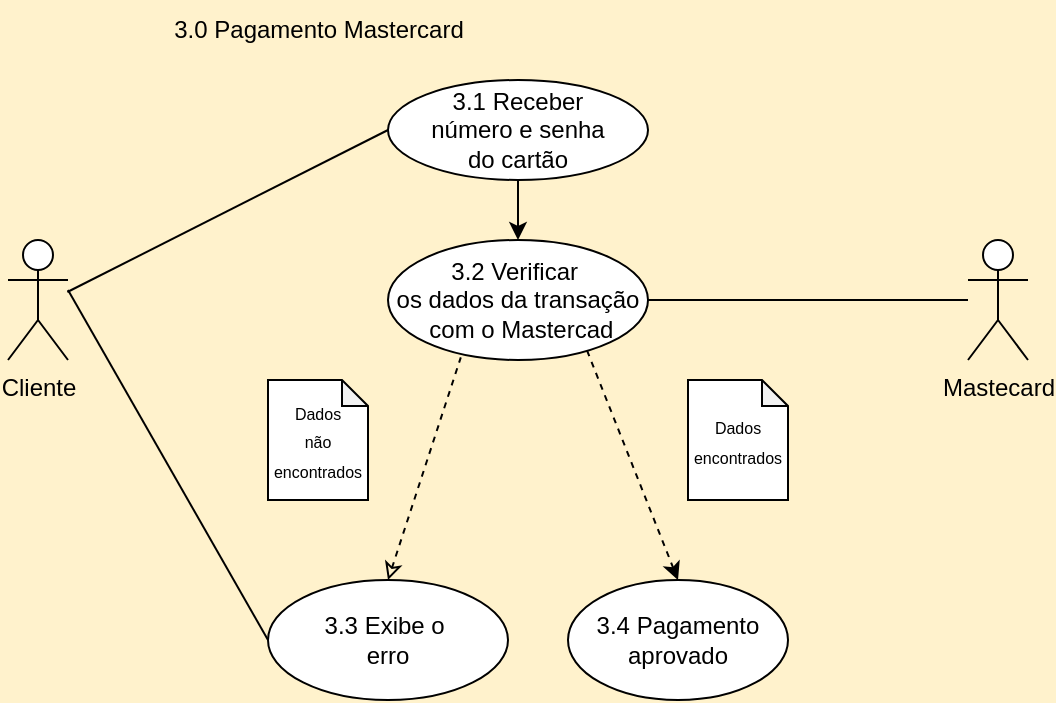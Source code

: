 <mxfile version="26.1.0" pages="2">
  <diagram name="Página-1" id="Dkl_XepEusz7JFcu1PhH">
    <mxGraphModel dx="1327" dy="381" grid="1" gridSize="10" guides="1" tooltips="1" connect="1" arrows="1" fold="1" page="1" pageScale="1" pageWidth="827" pageHeight="1169" background="#FFF2CC" math="0" shadow="0">
      <root>
        <mxCell id="0" />
        <mxCell id="1" parent="0" />
        <mxCell id="QVaMczZwCZkZYxNqx1N5-4" value="" style="endArrow=none;html=1;rounded=1;startArrow=none;startFill=0;endFill=1;entryX=0;entryY=0.5;entryDx=0;entryDy=0;" parent="1" target="oMHXSoWlIdwittbm33wv-14" edge="1">
          <mxGeometry width="50" height="50" relative="1" as="geometry">
            <mxPoint x="-120.3" y="536" as="sourcePoint" />
            <mxPoint x="-9.0" y="470" as="targetPoint" />
          </mxGeometry>
        </mxCell>
        <mxCell id="QVaMczZwCZkZYxNqx1N5-26" value="" style="endArrow=none;html=1;rounded=1;entryX=0;entryY=0.5;entryDx=0;entryDy=0;" parent="1" target="oMHXSoWlIdwittbm33wv-18" edge="1">
          <mxGeometry width="50" height="50" relative="1" as="geometry">
            <mxPoint x="-120" y="535" as="sourcePoint" />
            <mxPoint x="-59.0" y="685" as="targetPoint" />
          </mxGeometry>
        </mxCell>
        <mxCell id="oMHXSoWlIdwittbm33wv-14" value="3.1 Receber&lt;div&gt;número e senha&lt;/div&gt;&lt;div&gt;do cartão&lt;/div&gt;" style="ellipse;whiteSpace=wrap;html=1;rounded=1;" vertex="1" parent="1">
          <mxGeometry x="40" y="430" width="130" height="50" as="geometry" />
        </mxCell>
        <mxCell id="oMHXSoWlIdwittbm33wv-15" value="3.2 Verificar&amp;nbsp;&lt;div&gt;os&amp;nbsp;&lt;span style=&quot;background-color: transparent; color: light-dark(rgb(0, 0, 0), rgb(255, 255, 255));&quot;&gt;dados&amp;nbsp;&lt;/span&gt;&lt;span style=&quot;background-color: transparent; color: light-dark(rgb(0, 0, 0), rgb(255, 255, 255));&quot;&gt;da transação&lt;/span&gt;&lt;/div&gt;&lt;div&gt;&lt;span style=&quot;background-color: transparent; color: light-dark(rgb(0, 0, 0), rgb(255, 255, 255));&quot;&gt;&amp;nbsp;&lt;/span&gt;&lt;span style=&quot;background-color: transparent; color: light-dark(rgb(0, 0, 0), rgb(255, 255, 255));&quot;&gt;com o Mastercad&lt;/span&gt;&lt;/div&gt;" style="ellipse;whiteSpace=wrap;html=1;rounded=1;" vertex="1" parent="1">
          <mxGeometry x="40" y="510" width="130" height="60" as="geometry" />
        </mxCell>
        <mxCell id="oMHXSoWlIdwittbm33wv-16" value="" style="endArrow=classic;html=1;rounded=1;exitX=0.5;exitY=1;exitDx=0;exitDy=0;entryX=0.5;entryY=0;entryDx=0;entryDy=0;endFill=1;" edge="1" parent="1" source="oMHXSoWlIdwittbm33wv-14" target="oMHXSoWlIdwittbm33wv-15">
          <mxGeometry width="50" height="50" relative="1" as="geometry">
            <mxPoint x="170" y="470" as="sourcePoint" />
            <mxPoint x="90" y="510" as="targetPoint" />
          </mxGeometry>
        </mxCell>
        <mxCell id="oMHXSoWlIdwittbm33wv-17" value="3.4 Pagamento&lt;div&gt;aprovado&lt;/div&gt;" style="ellipse;whiteSpace=wrap;html=1;rounded=1;" vertex="1" parent="1">
          <mxGeometry x="130" y="680" width="110" height="60" as="geometry" />
        </mxCell>
        <mxCell id="oMHXSoWlIdwittbm33wv-18" value="3.3 Exibe&amp;nbsp;&lt;span style=&quot;background-color: transparent; color: light-dark(rgb(0, 0, 0), rgb(255, 255, 255));&quot;&gt;o&amp;nbsp;&lt;/span&gt;&lt;div&gt;erro&lt;/div&gt;" style="ellipse;whiteSpace=wrap;html=1;rounded=1;" vertex="1" parent="1">
          <mxGeometry x="-20" y="680" width="120" height="60" as="geometry" />
        </mxCell>
        <mxCell id="oMHXSoWlIdwittbm33wv-19" value="&lt;span style=&quot;font-size: 8px;&quot;&gt;Dados&lt;/span&gt;&lt;div&gt;&lt;span style=&quot;font-size: 8px;&quot;&gt;encontrados&lt;/span&gt;&lt;/div&gt;" style="shape=note;whiteSpace=wrap;html=1;backgroundOutline=1;darkOpacity=0.05;size=13;rounded=1;" vertex="1" parent="1">
          <mxGeometry x="190" y="580" width="50" height="60" as="geometry" />
        </mxCell>
        <mxCell id="oMHXSoWlIdwittbm33wv-20" value="&lt;font style=&quot;font-size: 8px;&quot;&gt;Dados&lt;/font&gt;&lt;div&gt;&lt;font style=&quot;font-size: 8px;&quot;&gt;não&lt;/font&gt;&lt;/div&gt;&lt;div&gt;&lt;font style=&quot;font-size: 8px;&quot;&gt;encontrados&lt;/font&gt;&lt;/div&gt;" style="shape=note;whiteSpace=wrap;html=1;backgroundOutline=1;darkOpacity=0.05;size=13;rounded=1;" vertex="1" parent="1">
          <mxGeometry x="-20" y="580" width="50" height="60" as="geometry" />
        </mxCell>
        <mxCell id="oMHXSoWlIdwittbm33wv-21" value="" style="endArrow=none;dashed=1;html=1;rounded=1;exitX=0.5;exitY=0;exitDx=0;exitDy=0;entryX=0.28;entryY=0.978;entryDx=0;entryDy=0;entryPerimeter=0;endFill=1;startArrow=classic;startFill=0;" edge="1" parent="1" source="oMHXSoWlIdwittbm33wv-18" target="oMHXSoWlIdwittbm33wv-15">
          <mxGeometry width="50" height="50" relative="1" as="geometry">
            <mxPoint x="200" y="630" as="sourcePoint" />
            <mxPoint x="310" y="550" as="targetPoint" />
          </mxGeometry>
        </mxCell>
        <mxCell id="oMHXSoWlIdwittbm33wv-22" value="" style="endArrow=none;dashed=1;html=1;rounded=1;exitX=0.5;exitY=0;exitDx=0;exitDy=0;entryX=0.765;entryY=0.918;entryDx=0;entryDy=0;entryPerimeter=0;startArrow=classic;startFill=1;" edge="1" parent="1" source="oMHXSoWlIdwittbm33wv-17" target="oMHXSoWlIdwittbm33wv-15">
          <mxGeometry width="50" height="50" relative="1" as="geometry">
            <mxPoint x="50" y="630" as="sourcePoint" />
            <mxPoint x="310" y="550" as="targetPoint" />
          </mxGeometry>
        </mxCell>
        <mxCell id="oMHXSoWlIdwittbm33wv-24" value="Cliente" style="shape=umlActor;verticalLabelPosition=bottom;verticalAlign=top;html=1;outlineConnect=0;rounded=1;" vertex="1" parent="1">
          <mxGeometry x="-150" y="510" width="30" height="60" as="geometry" />
        </mxCell>
        <mxCell id="oMHXSoWlIdwittbm33wv-25" value="Mastecard" style="shape=umlActor;verticalLabelPosition=bottom;verticalAlign=top;html=1;outlineConnect=0;rounded=1;" vertex="1" parent="1">
          <mxGeometry x="330" y="510" width="30" height="60" as="geometry" />
        </mxCell>
        <mxCell id="oMHXSoWlIdwittbm33wv-34" value="" style="endArrow=none;html=1;rounded=1;exitX=1;exitY=0.5;exitDx=0;exitDy=0;" edge="1" parent="1" source="oMHXSoWlIdwittbm33wv-15" target="oMHXSoWlIdwittbm33wv-25">
          <mxGeometry width="50" height="50" relative="1" as="geometry">
            <mxPoint x="230" y="550" as="sourcePoint" />
            <mxPoint x="280" y="500" as="targetPoint" />
          </mxGeometry>
        </mxCell>
        <mxCell id="oMHXSoWlIdwittbm33wv-36" value="3.0 Pagamento Mastercard" style="text;html=1;align=center;verticalAlign=middle;resizable=0;points=[];autosize=1;strokeColor=none;fillColor=none;rounded=1;" vertex="1" parent="1">
          <mxGeometry x="-80" y="390" width="170" height="30" as="geometry" />
        </mxCell>
      </root>
    </mxGraphModel>
  </diagram>
  <diagram id="sFp_rDL-p4AdKaix83fq" name="Página-2">
    <mxGraphModel dx="1000" dy="762" grid="1" gridSize="10" guides="1" tooltips="1" connect="1" arrows="1" fold="1" page="1" pageScale="1" pageWidth="827" pageHeight="1169" background="#FFF2CC" math="0" shadow="0">
      <root>
        <mxCell id="0" />
        <mxCell id="1" parent="0" />
        <mxCell id="Ip2Cqmt9CdddtwD4kyU_-1" value="2.0 Pagamento PIX" style="text;html=1;align=center;verticalAlign=middle;resizable=0;points=[];autosize=1;strokeColor=none;fillColor=none;" vertex="1" parent="1">
          <mxGeometry x="210" y="180" width="130" height="30" as="geometry" />
        </mxCell>
        <mxCell id="yd8uOq1wc0uqTtwBQs51-1" value="Cliente" style="shape=umlActor;verticalLabelPosition=bottom;verticalAlign=top;html=1;outlineConnect=0;rounded=1;" vertex="1" parent="1">
          <mxGeometry x="150" y="310" width="30" height="60" as="geometry" />
        </mxCell>
        <mxCell id="OQWJwQnKqCcSzg8AM5qb-2" value="2.1 Obter a&lt;div&gt;chave-pix&lt;/div&gt;" style="ellipse;whiteSpace=wrap;html=1;rounded=1;" vertex="1" parent="1">
          <mxGeometry x="340" y="210" width="120" height="60" as="geometry" />
        </mxCell>
        <mxCell id="OQWJwQnKqCcSzg8AM5qb-3" value="" style="endArrow=none;html=1;rounded=1;entryX=0;entryY=0.5;entryDx=0;entryDy=0;" edge="1" parent="1" target="OQWJwQnKqCcSzg8AM5qb-2">
          <mxGeometry width="50" height="50" relative="1" as="geometry">
            <mxPoint x="180" y="340" as="sourcePoint" />
            <mxPoint x="290" y="280" as="targetPoint" />
          </mxGeometry>
        </mxCell>
        <mxCell id="z0AaHQKpTdWJJpIWyONa-1" value="Banco Central" style="shape=umlActor;verticalLabelPosition=bottom;verticalAlign=top;html=1;outlineConnect=0;rounded=1;" vertex="1" parent="1">
          <mxGeometry x="610" y="310" width="30" height="60" as="geometry" />
        </mxCell>
        <mxCell id="rlbCIpHIOijYO9Or9uz8-2" value="2.2 Verificar a&lt;div&gt;chave-pix com o&lt;/div&gt;&lt;div&gt;banco central&lt;/div&gt;" style="ellipse;whiteSpace=wrap;html=1;rounded=1;" vertex="1" parent="1">
          <mxGeometry x="340" y="310" width="120" height="60" as="geometry" />
        </mxCell>
        <mxCell id="rlbCIpHIOijYO9Or9uz8-3" value="" style="endArrow=none;html=1;rounded=1;exitX=1;exitY=0.5;exitDx=0;exitDy=0;" edge="1" parent="1" source="rlbCIpHIOijYO9Or9uz8-2" target="z0AaHQKpTdWJJpIWyONa-1">
          <mxGeometry width="50" height="50" relative="1" as="geometry">
            <mxPoint x="510" y="370" as="sourcePoint" />
            <mxPoint x="560" y="320" as="targetPoint" />
          </mxGeometry>
        </mxCell>
        <mxCell id="rlbCIpHIOijYO9Or9uz8-5" value="" style="endArrow=classic;html=1;rounded=1;exitX=0.5;exitY=1;exitDx=0;exitDy=0;entryX=0.5;entryY=0;entryDx=0;entryDy=0;" edge="1" parent="1" source="OQWJwQnKqCcSzg8AM5qb-2" target="rlbCIpHIOijYO9Or9uz8-2">
          <mxGeometry width="50" height="50" relative="1" as="geometry">
            <mxPoint x="440" y="300" as="sourcePoint" />
            <mxPoint x="490" y="250" as="targetPoint" />
          </mxGeometry>
        </mxCell>
        <mxCell id="UcrDxi3EahUBL7cX8BN0-2" value="&lt;font style=&quot;font-size: 7px;&quot;&gt;Saldo&lt;/font&gt;&lt;div&gt;&lt;font style=&quot;font-size: 7px;&quot;&gt;insuficiente&lt;/font&gt;&lt;/div&gt;&lt;div&gt;&lt;font style=&quot;font-size: 7px;&quot;&gt;ou&lt;/font&gt;&lt;/div&gt;&lt;div&gt;&lt;font style=&quot;font-size: 7px;&quot;&gt;chave-pix&lt;/font&gt;&lt;/div&gt;&lt;div&gt;&lt;font style=&quot;font-size: 7px;&quot;&gt;inválida.&lt;/font&gt;&lt;/div&gt;" style="shape=note;whiteSpace=wrap;html=1;backgroundOutline=1;darkOpacity=0.05;rounded=1;size=15;" vertex="1" parent="1">
          <mxGeometry x="260" y="370" width="60" height="80" as="geometry" />
        </mxCell>
        <mxCell id="UcrDxi3EahUBL7cX8BN0-3" value="2.3 Exibir&amp;nbsp;&lt;div&gt;mensagem&lt;div&gt;de erro&lt;/div&gt;&lt;/div&gt;" style="ellipse;whiteSpace=wrap;html=1;rounded=1;" vertex="1" parent="1">
          <mxGeometry x="270" y="480" width="120" height="60" as="geometry" />
        </mxCell>
        <mxCell id="UcrDxi3EahUBL7cX8BN0-4" value="" style="endArrow=none;dashed=1;html=1;dashPattern=1 3;strokeWidth=2;rounded=1;exitX=0.5;exitY=0;exitDx=0;exitDy=0;entryX=0.311;entryY=0.906;entryDx=0;entryDy=0;entryPerimeter=0;endFill=1;startArrow=classic;startFill=0;" edge="1" parent="1" source="UcrDxi3EahUBL7cX8BN0-3" target="rlbCIpHIOijYO9Or9uz8-2">
          <mxGeometry width="50" height="50" relative="1" as="geometry">
            <mxPoint x="330" y="420" as="sourcePoint" />
            <mxPoint x="370" y="390" as="targetPoint" />
          </mxGeometry>
        </mxCell>
        <mxCell id="UcrDxi3EahUBL7cX8BN0-5" value="2.4 Efetuar&lt;div&gt;o pagamento&lt;/div&gt;" style="ellipse;whiteSpace=wrap;html=1;rounded=1;" vertex="1" parent="1">
          <mxGeometry x="420" y="480" width="120" height="60" as="geometry" />
        </mxCell>
        <mxCell id="UcrDxi3EahUBL7cX8BN0-6" value="" style="endArrow=none;dashed=1;html=1;dashPattern=1 3;strokeWidth=2;rounded=1;entryX=0.728;entryY=0.983;entryDx=0;entryDy=0;entryPerimeter=0;exitX=0.5;exitY=0;exitDx=0;exitDy=0;startArrow=classic;startFill=1;" edge="1" parent="1" source="UcrDxi3EahUBL7cX8BN0-5" target="rlbCIpHIOijYO9Or9uz8-2">
          <mxGeometry width="50" height="50" relative="1" as="geometry">
            <mxPoint x="340" y="470" as="sourcePoint" />
            <mxPoint x="382" y="378" as="targetPoint" />
          </mxGeometry>
        </mxCell>
        <mxCell id="UcrDxi3EahUBL7cX8BN0-7" value="" style="endArrow=none;html=1;rounded=1;entryX=0;entryY=0.5;entryDx=0;entryDy=0;" edge="1" parent="1" target="UcrDxi3EahUBL7cX8BN0-3">
          <mxGeometry width="50" height="50" relative="1" as="geometry">
            <mxPoint x="180" y="340" as="sourcePoint" />
            <mxPoint x="290" y="460" as="targetPoint" />
          </mxGeometry>
        </mxCell>
        <mxCell id="vEco1sRW-e2ksuU_ula9-1" value="&lt;span style=&quot;font-size: 7px;&quot;&gt;Chave&amp;nbsp;&lt;/span&gt;&lt;div&gt;&lt;span style=&quot;font-size: 7px;&quot;&gt;encontrada&lt;/span&gt;&lt;div&gt;&lt;span style=&quot;font-size: 7px;&quot;&gt;e&amp;nbsp;&lt;/span&gt;&lt;/div&gt;&lt;div&gt;&lt;span style=&quot;font-size: 7px;&quot;&gt;saldo válido&lt;/span&gt;&lt;/div&gt;&lt;/div&gt;" style="shape=note;whiteSpace=wrap;html=1;backgroundOutline=1;darkOpacity=0.05;rounded=1;size=15;" vertex="1" parent="1">
          <mxGeometry x="490" y="370" width="60" height="80" as="geometry" />
        </mxCell>
      </root>
    </mxGraphModel>
  </diagram>
</mxfile>
